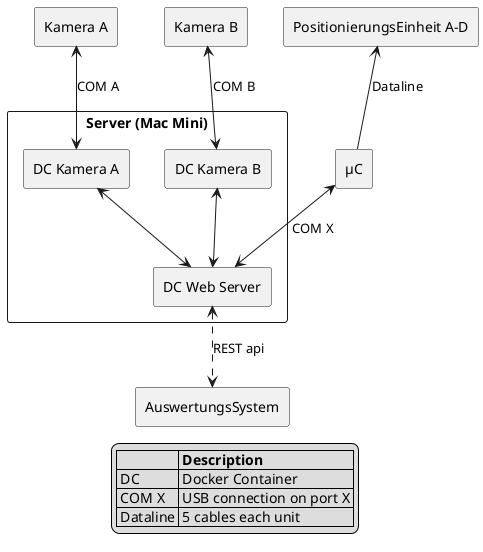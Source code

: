 

@startuml SystemArchitecture V1.0
skinparam packageStyle rect
skinparam componentStyle rectangle

package "AuswertungsSystem" {


}

package "Server (Mac Mini)" {
    [DC Kamera B] <--> [DC Web Server]
    [DC Kamera A] <--> [DC Web Server]
    [DC Web Server] <..> [AuswertungsSystem]:REST api
}

package "Kamera A" {
    [Kamera A] <--> [DC Kamera A]: COM A
}

package "Kamera B" {
    [Kamera B] <--> [DC Kamera B]: COM B
}

package "µC" {
  [µC] <--> [DC Web Server]: COM X 
}

package "PositionierungsEinheit A-D" {
  [PositionierungsEinheit A-D] <-- [µC]: Dataline 
}

legend
    |=  |= Description |
    | DC| Docker Container |
    | COM X | USB connection on port X |
    | Dataline | 5 cables each unit |
endlegend

@enduml 



@startuml SystemArchitecture V2.0 | Bluetooth
skinparam packageStyle rect
skinparam componentStyle rectangle

package "Main System" {
    [Unity]
}

package "Server (Mac Mini)" {
    [DC Kamera B] <--> [DC Web Server]
    [DC Kamera A] <--> [DC Web Server]
    [DC Web Server] <..> [Main System]:REST api | ethernet
    [DC Bluetooth] <--> [DC Web Server]
}

package "Kamera A" {
    [Kamera A] <--> [DC Kamera A]: COM A
}

package "Kamera B" {
    [Kamera B] <--> [DC Kamera B]: COM B
}

package "PositionUnit A-D" {
  [DC Bluetooth] <..> [PositionUnit A-D]: wireless
}

legend
    |=  |= Description |
    | DC| Docker Container |
    | COM X | USB connection on port X |
    | DC BLuetooth | process with bluetooth functionalitis |
endlegend

@enduml 

@startuml SystemArchitecture complete V2.0 | Bluetooth
skinparam packageStyle rect
skinparam componentStyle rectangle

package "Main System" {
}

package "Server (Mac Mini)" {
    [DC Kamera B] <--> [DC Web Server]
    [DC Kamera A] <--> [DC Web Server]
    [DC Web Server] <..> [Main System]:REST api | ethernet
    [DC Bluetooth] <--> [DC Web Server]
}

package "Server (Mac Mini2)" {
    [DC Kamera D] <--> [DC Web Server 2]
    [DC Kamera E] <--> [DC Web Server 2]
    [DC Web Server 2] <..> [Main System]:REST api | ethernet
    [DC Bluetooth 2] <--> [DC Web Server 2]
}

package "Server (LattePanda A)" {
    [DC Kamera F] <--> [DC Web Server 3]
    [DC Kamera G] <--> [DC Web Server 3]
    [DC Web Server 3] <..> [Main System]:REST api | ethernet
    [DC Bluetooth 3] <--> [DC Web Server 3]
}

package "Server (LattePanda B)" {
    [DC Kamera H] <--> [DC Web Server 4]
    [DC Kamera K] <--> [DC Web Server 4]
    [DC Web Server 4] <..> [Main System]:REST api | ethernet
    [DC Bluetooth 4] <--> [DC Web Server 4]
}

package "Kamera A" {
    [Kamera A] <--> [DC Kamera A]: COM A
}

package "Kamera B" {
    [Kamera B] <--> [DC Kamera B]: COM B
}

package "Kamera D" {
    [Kamera D] <--> [DC Kamera D]: COM A
}

package "Kamera E" {
    [Kamera E] <--> [DC Kamera E]: COM B
}

package "Kamera F" {
    [Kamera F] <--> [DC Kamera F]: COM A
}

package "Kamera G" {
    [Kamera G] <--> [DC Kamera G]: COM B
}

package "Kamera H" {
    [Kamera H] <--> [DC Kamera H]: COM A
}

package "Kamera K" {
    [Kamera K] <--> [DC Kamera K]: COM B
}

package "PositionUnit A-D" {
  [DC Bluetooth] <..> [PositionUnit A-D]: wireless
}

package "PositionUnit E-H" {
  [DC Bluetooth 2] <..> [PositionUnit E-H]: wireless
}

package "PositionUnit I-K" {
  [DC Bluetooth 3] <..> [PositionUnit I-K]: wireless
}

package "PositionUnit L-O" {
  [DC Bluetooth 4] <..> [PositionUnit L-O]: wireless
}

legend
    |=  |= Description |
    | DC| Docker Container |
    | COM X | USB connection on port X |
    | DC BLuetooth | process with bluetooth functionalitis |
    | Main System | "classic" desktop with unity & with power for generate a model out of collected Pictures |
endlegend

@enduml 

















@startuml

class "Benis" as b {
    +name: string
    +age: int
}

@enduml